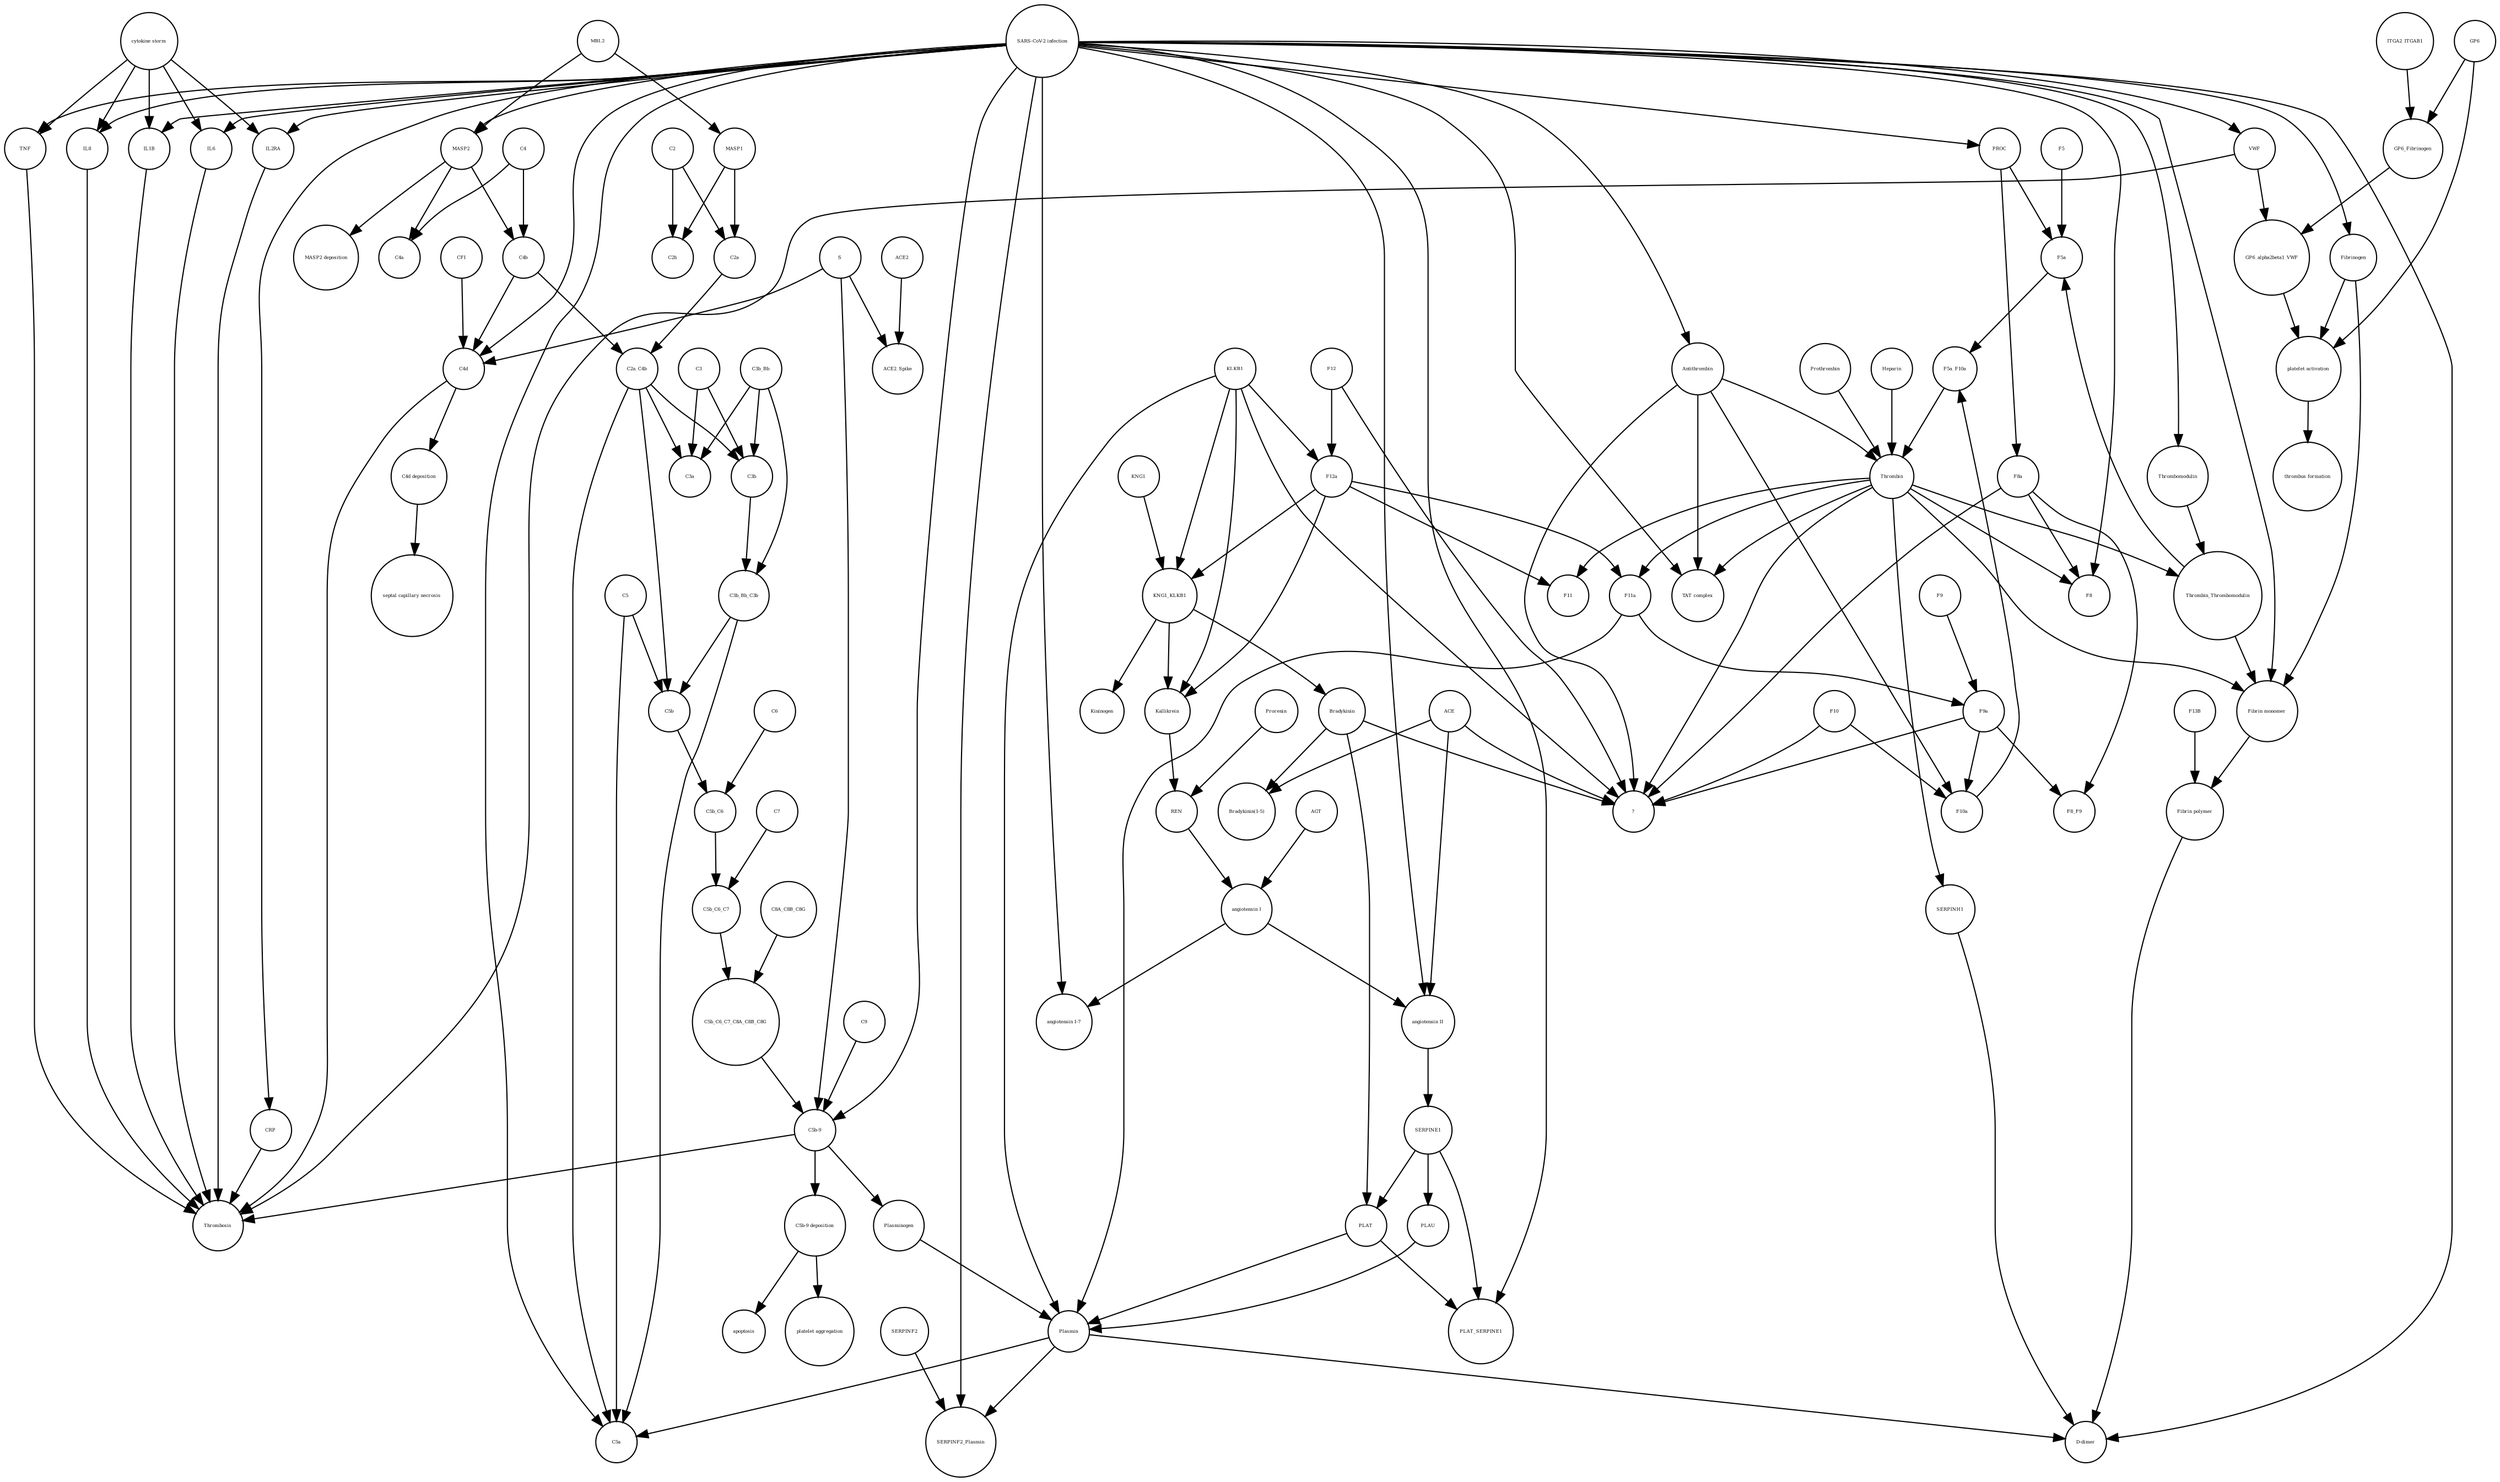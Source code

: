 strict digraph  {
C3b_Bb [annotation="urn_miriam_pubmed_12440962|urn_miriam_brenda_3.4.21.47", bipartite=0, cls=complex, fontsize=4, label=C3b_Bb, shape=circle];
C5b [annotation="", bipartite=0, cls=macromolecule, fontsize=4, label=C5b, shape=circle];
GP6_alpha2beta1_VWF [annotation="", bipartite=0, cls=complex, fontsize=4, label=GP6_alpha2beta1_VWF, shape=circle];
F10 [annotation="urn_miriam_hgnc_HGNC%3A3528", bipartite=0, cls=macromolecule, fontsize=4, label=F10, shape=circle];
ACE [annotation="urn_miriam_hgnc_HGNC%3A2707", bipartite=0, cls=macromolecule, fontsize=4, label=ACE, shape=circle];
PROC [annotation="urn_miriam_hgnc_HGNC%3A9451", bipartite=0, cls=macromolecule, fontsize=4, label=PROC, shape=circle];
C5b_C6 [annotation="", bipartite=0, cls=complex, fontsize=4, label=C5b_C6, shape=circle];
F5 [annotation="urn_miriam_hgnc_HGNC%3A3541", bipartite=0, cls=macromolecule, fontsize=4, label=F5, shape=circle];
"SARS-CoV-2 infection" [annotation=urn_miriam_taxonomy_2697049, bipartite=0, cls=phenotype, fontsize=4, label="SARS-CoV-2 infection", shape=circle];
"?" [annotation="", bipartite=0, cls=macromolecule, fontsize=4, label="?", shape=circle];
"angiotensin I-7" [annotation="urn_miriam_obo.chebi_CHEBI%3A55438", bipartite=0, cls="simple chemical", fontsize=4, label="angiotensin I-7", shape=circle];
F5a_F10a [annotation=urn_miriam_pubmed_2303476, bipartite=0, cls=complex, fontsize=4, label=F5a_F10a, shape=circle];
SERPINF2_Plasmin [annotation="", bipartite=0, cls=complex, fontsize=4, label=SERPINF2_Plasmin, shape=circle];
F8_F9 [annotation=urn_miriam_pubmed_22471307, bipartite=0, cls=complex, fontsize=4, label=F8_F9, shape=circle];
C4b [annotation="", bipartite=0, cls=macromolecule, fontsize=4, label=C4b, shape=circle];
C3 [annotation="urn_miriam_hgnc_HGNC%3A1318", bipartite=0, cls=macromolecule, fontsize=4, label=C3, shape=circle];
SERPINH1 [annotation="urn_miriam_hgnc_HGNC%3A1546", bipartite=0, cls=macromolecule, fontsize=4, label=SERPINH1, shape=circle];
IL2RA [annotation="urn_miriam_hgnc_HGNC%3A6008", bipartite=0, cls=macromolecule, fontsize=4, label=IL2RA, shape=circle];
F5a [annotation="urn_miriam_hgnc_HGNC%3A3542", bipartite=0, cls=macromolecule, fontsize=4, label=F5a, shape=circle];
KLKB1 [annotation=urn_miriam_hgnc_6371, bipartite=0, cls=macromolecule, fontsize=4, label=KLKB1, shape=circle];
"D-dimer" [annotation=urn_miriam_pubmed_19008457, bipartite=0, cls=macromolecule, fontsize=4, label="D-dimer", shape=circle];
C5a [annotation="", bipartite=0, cls=macromolecule, fontsize=4, label=C5a, shape=circle];
C3b [annotation="", bipartite=0, cls=macromolecule, fontsize=4, label=C3b, shape=circle];
KNG1_KLKB1 [annotation=urn_miriam_pubmed_17598838, bipartite=0, cls=complex, fontsize=4, label=KNG1_KLKB1, shape=circle];
Thrombosis [annotation="urn_miriam_mesh_D013923|urn_miriam_mesh_D055806", bipartite=0, cls=phenotype, fontsize=4, label=Thrombosis, shape=circle];
"angiotensin I" [annotation="urn_miriam_obo.chebi_CHEBI%3A2718", bipartite=0, cls="simple chemical", fontsize=4, label="angiotensin I", shape=circle];
REN [annotation="urn_miriam_hgnc_HGNC%3A9958", bipartite=0, cls=macromolecule, fontsize=4, label=REN, shape=circle];
GP6_Fibrinogen [annotation="", bipartite=0, cls=complex, fontsize=4, label=GP6_Fibrinogen, shape=circle];
"Fibrin monomer" [annotation="", bipartite=0, cls=macromolecule, fontsize=4, label="Fibrin monomer", shape=circle];
C5 [annotation="urn_miriam_hgnc_HGNC%3A1331", bipartite=0, cls=macromolecule, fontsize=4, label=C5, shape=circle];
Kallikrein [annotation=urn_miriam_hgnc_6371, bipartite=0, cls=macromolecule, fontsize=4, label=Kallikrein, shape=circle];
C3a [annotation="", bipartite=0, cls=macromolecule, fontsize=4, label=C3a, shape=circle];
"platelet activation" [annotation="urn_miriam_obo.go_GO%3A0030168", bipartite=0, cls=phenotype, fontsize=4, label="platelet activation", shape=circle];
IL1B [annotation=urn_miriam_hgnc_5992, bipartite=0, cls=macromolecule, fontsize=4, label=IL1B, shape=circle];
C8A_C8B_C8G [annotation="", bipartite=0, cls=complex, fontsize=4, label=C8A_C8B_C8G, shape=circle];
"septal capillary necrosis" [annotation="", bipartite=0, cls=phenotype, fontsize=4, label="septal capillary necrosis", shape=circle];
MASP1 [annotation="urn_miriam_hgnc_HGNC%3A6901", bipartite=0, cls=macromolecule, fontsize=4, label=MASP1, shape=circle];
Antithrombin [annotation="urn_miriam_hgnc_HGNC%3A775", bipartite=0, cls=macromolecule, fontsize=4, label=Antithrombin, shape=circle];
F8 [annotation="urn_miriam_hgnc_HGNC%3A3546", bipartite=0, cls=macromolecule, fontsize=4, label=F8, shape=circle];
"C4d deposition" [annotation="", bipartite=0, cls=phenotype, fontsize=4, label="C4d deposition", shape=circle];
CFI [annotation="urn_miriam_hgnc_HGNC%3A2771", bipartite=0, cls=macromolecule, fontsize=4, label=CFI, shape=circle];
Kininogen [annotation="urn_miriam_hgnc_HGNC%3A6383", bipartite=0, cls=macromolecule, fontsize=4, label=Kininogen, shape=circle];
PLAT [annotation="urn_miriam_hgnc_HGNC%3A9051", bipartite=0, cls=macromolecule, fontsize=4, label=PLAT, shape=circle];
F11 [annotation="urn_miriam_hgnc_HGNC%3A3529", bipartite=0, cls=macromolecule, fontsize=4, label=F11, shape=circle];
F12 [annotation="urn_miriam_hgnc_HGNC%3A3530", bipartite=0, cls=macromolecule, fontsize=4, label=F12, shape=circle];
Plasminogen [annotation="urn_miriam_hgnc_HGNC%3A9071", bipartite=0, cls=macromolecule, fontsize=4, label=Plasminogen, shape=circle];
C4 [annotation="", bipartite=0, cls=macromolecule, fontsize=4, label=C4, shape=circle];
C4d [annotation="", bipartite=0, cls=macromolecule, fontsize=4, label=C4d, shape=circle];
IL8 [annotation="urn_miriam_hgnc_HGNC%3A6025", bipartite=0, cls=macromolecule, fontsize=4, label=IL8, shape=circle];
"C5b-9" [annotation="", bipartite=0, cls=complex, fontsize=4, label="C5b-9", shape=circle];
MBL2 [annotation=urn_miriam_hgnc_6902, bipartite=0, cls=macromolecule, fontsize=4, label=MBL2, shape=circle];
C2b [annotation="", bipartite=0, cls=macromolecule, fontsize=4, label=C2b, shape=circle];
C2 [annotation="urn_miriam_hgnc_HGNC%3A1248", bipartite=0, cls=macromolecule, fontsize=4, label=C2, shape=circle];
F11a [annotation="urn_miriam_hgnc_HGNC%3A3529", bipartite=0, cls=macromolecule, fontsize=4, label=F11a, shape=circle];
AGT [annotation="urn_miriam_hgnc_HGNC%3A333", bipartite=0, cls=macromolecule, fontsize=4, label=AGT, shape=circle];
SERPINE1 [annotation="urn_miriam_hgnc_HGNC%3A8593", bipartite=0, cls=macromolecule, fontsize=4, label=SERPINE1, shape=circle];
"Bradykinin(1-5)" [annotation="", bipartite=0, cls=macromolecule, fontsize=4, label="Bradykinin(1-5)", shape=circle];
Thrombin [annotation="urn_miriam_hgnc_HGNC%3A3535", bipartite=0, cls=macromolecule, fontsize=4, label=Thrombin, shape=circle];
ACE2 [annotation="urn_miriam_hgnc_HGNC%3A13557", bipartite=0, cls=macromolecule, fontsize=4, label=ACE2, shape=circle];
apoptosis [annotation="urn_miriam_obo.go_GO%3A0006915", bipartite=0, cls=phenotype, fontsize=4, label=apoptosis, shape=circle];
MASP2 [annotation=urn_miriam_hgnc_6902, bipartite=0, cls=macromolecule, fontsize=4, label=MASP2, shape=circle];
C5b_C6_C7 [annotation=urn_miriam_pubmed_28630159, bipartite=0, cls=complex, fontsize=4, label=C5b_C6_C7, shape=circle];
"thrombus formation" [annotation="", bipartite=0, cls=phenotype, fontsize=4, label="thrombus formation", shape=circle];
C5b_C6_C7_C8A_C8B_C8G [annotation=urn_miriam_pubmed_28630159, bipartite=0, cls=complex, fontsize=4, label=C5b_C6_C7_C8A_C8B_C8G, shape=circle];
C3b_Bb_C3b [annotation="urn_miriam_pubmed_12440962|urn_miriam_brenda_34.4.21.47", bipartite=0, cls=complex, fontsize=4, label=C3b_Bb_C3b, shape=circle];
Prothrombin [annotation="urn_miriam_hgnc_HGNC%3A3535", bipartite=0, cls=macromolecule, fontsize=4, label=Prothrombin, shape=circle];
Fibrinogen [annotation=urn_miriam_pubmed_19296670, bipartite=0, cls=complex, fontsize=4, label=Fibrinogen, shape=circle];
C9 [annotation="urn_miriam_hgnc_HGNC%3A1358", bipartite=0, cls=macromolecule, fontsize=4, label=C9, shape=circle];
C2a [annotation="", bipartite=0, cls=macromolecule, fontsize=4, label=C2a, shape=circle];
"Fibrin polymer" [annotation="", bipartite=0, cls=macromolecule, fontsize=4, label="Fibrin polymer", shape=circle];
TNF [annotation=urn_miriam_hgnc_11892, bipartite=0, cls=macromolecule, fontsize=4, label=TNF, shape=circle];
"TAT complex" [annotation=urn_miriam_pubmed_22930518, bipartite=0, cls=complex, fontsize=4, label="TAT complex", shape=circle];
F8a [annotation="urn_miriam_hgnc_HGNC%3A3546", bipartite=0, cls=macromolecule, fontsize=4, label=F8a, shape=circle];
GP6 [annotation=urn_miriam_hgnc_14388, bipartite=0, cls=macromolecule, fontsize=4, label=GP6, shape=circle];
"C5b-9 deposition" [annotation="", bipartite=0, cls=phenotype, fontsize=4, label="C5b-9 deposition", shape=circle];
ACE2_Spike [annotation="", bipartite=0, cls=complex, fontsize=4, label=ACE2_Spike, shape=circle];
CRP [annotation="urn_miriam_hgnc_HGNC%3A2367", bipartite=0, cls=macromolecule, fontsize=4, label=CRP, shape=circle];
F9 [annotation="urn_miriam_hgnc_HGNC%3A35531", bipartite=0, cls=macromolecule, fontsize=4, label=F9, shape=circle];
SERPINF2 [annotation="urn_miriam_hgnc_HGNC%3A9075", bipartite=0, cls=macromolecule, fontsize=4, label=SERPINF2, shape=circle];
F12a [annotation="urn_miriam_hgnc_HGNC%3A3530", bipartite=0, cls=macromolecule, fontsize=4, label=F12a, shape=circle];
F13B [annotation="", bipartite=0, cls=macromolecule, fontsize=4, label=F13B, shape=circle];
PLAU [annotation="", bipartite=0, cls=macromolecule, fontsize=4, label=PLAU, shape=circle];
Prorenin [annotation="", bipartite=0, cls=macromolecule, fontsize=4, label=Prorenin, shape=circle];
F9a [annotation="", bipartite=0, cls=macromolecule, fontsize=4, label=F9a, shape=circle];
ITGA2_ITGAB1 [annotation="urn_miriam_intact_EBI-16428357", bipartite=0, cls=complex, fontsize=4, label=ITGA2_ITGAB1, shape=circle];
Bradykinin [annotation="urn_miriam_obo.chebi_CHEBI%3A3165", bipartite=0, cls=macromolecule, fontsize=4, label=Bradykinin, shape=circle];
F10a [annotation="urn_miriam_hgnc_HGNC%3A3528", bipartite=0, cls=macromolecule, fontsize=4, label=F10a, shape=circle];
C4a [annotation="", bipartite=0, cls=macromolecule, fontsize=4, label=C4a, shape=circle];
IL6 [annotation=urn_miriam_hgnc_6018, bipartite=0, cls=macromolecule, fontsize=4, label=IL6, shape=circle];
"MASP2 deposition" [annotation="", bipartite=0, cls=phenotype, fontsize=4, label="MASP2 deposition", shape=circle];
"platelet aggregation" [annotation="urn_miriam_obo.go_GO%3A0030168", bipartite=0, cls=phenotype, fontsize=4, label="platelet aggregation", shape=circle];
Plasmin [annotation="urn_miriam_hgnc_HGNC%3A9051", bipartite=0, cls=macromolecule, fontsize=4, label=Plasmin, shape=circle];
VWF [annotation="urn_miriam_hgnc_HGNC%3A12726", bipartite=0, cls=macromolecule, fontsize=4, label=VWF, shape=circle];
C6 [annotation="urn_miriam_hgnc_HGNC%3A1339", bipartite=0, cls=macromolecule, fontsize=4, label=C6, shape=circle];
"cytokine storm" [annotation=urn_miriam_pubmed_2504360, bipartite=0, cls=phenotype, fontsize=4, label="cytokine storm", shape=circle];
C2a_C4b [annotation="", bipartite=0, cls=complex, fontsize=4, label=C2a_C4b, shape=circle];
"angiotensin II" [annotation="urn_miriam_obo.chebi_CHEBI%3A2718", bipartite=0, cls="simple chemical", fontsize=4, label="angiotensin II", shape=circle];
KNG1 [annotation="urn_miriam_hgnc.symbol_6383", bipartite=0, cls=macromolecule, fontsize=4, label=KNG1, shape=circle];
Heparin [annotation="urn_miriam_pubmed_708377|urn_miriam_obo.chebi_CHEBI%3A28304", bipartite=0, cls="simple chemical", fontsize=4, label=Heparin, shape=circle];
PLAT_SERPINE1 [annotation=urn_miriam_pubmed_22449964, bipartite=0, cls=complex, fontsize=4, label=PLAT_SERPINE1, shape=circle];
C7 [annotation="urn_miriam_hgnc_HGNC%3A1346", bipartite=0, cls=macromolecule, fontsize=4, label=C7, shape=circle];
Thrombomodulin [annotation="urn_miriam_hgnc_HGNC%3A11784", bipartite=0, cls=macromolecule, fontsize=4, label=Thrombomodulin, shape=circle];
Thrombin_Thrombomodulin [annotation="urn_miriam_pubmed_6282863|urn_miriam_taxonomy_9986", bipartite=0, cls=complex, fontsize=4, label=Thrombin_Thrombomodulin, shape=circle];
S [annotation="urn_miriam_uniprot_P0DTC2|urn_miriam_uniprot_P59594", bipartite=0, cls=macromolecule, fontsize=4, label=S, shape=circle];
C3b_Bb -> C3b_Bb_C3b  [annotation="", interaction_type=production];
C3b_Bb -> C3b  [annotation=urn_miriam_pubmed_12440962, interaction_type=catalysis];
C3b_Bb -> C3a  [annotation=urn_miriam_pubmed_12440962, interaction_type=catalysis];
C5b -> C5b_C6  [annotation="", interaction_type=production];
GP6_alpha2beta1_VWF -> "platelet activation"  [annotation="", interaction_type=production];
F10 -> F10a  [annotation="", interaction_type=production];
F10 -> "?"  [annotation="", interaction_type=production];
ACE -> "angiotensin II"  [annotation="urn_miriam_taxonomy_9606|urn_miriam_pubmed_190881|urn_miriam_pubmed_10969042", interaction_type=catalysis];
ACE -> "Bradykinin(1-5)"  [annotation=urn_miriam_pubmed_10969042, interaction_type=catalysis];
ACE -> "?"  [annotation=urn_miriam_pubmed_10969042, interaction_type=catalysis];
PROC -> F5a  [annotation="urn_miriam_pubmed_6282863|urn_miriam_pubmed_6572921|urn_miriam_pubmed_2322551", interaction_type=inhibition];
PROC -> F8a  [annotation="", interaction_type=production];
C5b_C6 -> C5b_C6_C7  [annotation="", interaction_type=production];
F5 -> F5a  [annotation="", interaction_type=production];
"SARS-CoV-2 infection" -> "Fibrin monomer"  [annotation="", interaction_type=production];
"SARS-CoV-2 infection" -> "angiotensin II"  [annotation=urn_miriam_pubmed_32048163, interaction_type=catalysis];
"SARS-CoV-2 infection" -> "D-dimer"  [annotation="", interaction_type=production];
"SARS-CoV-2 infection" -> Antithrombin  [annotation="", interaction_type=production];
"SARS-CoV-2 infection" -> "C5b-9"  [annotation="", interaction_type=production];
"SARS-CoV-2 infection" -> F8  [annotation="", interaction_type=production];
"SARS-CoV-2 infection" -> Thrombomodulin  [annotation="", interaction_type=production];
"SARS-CoV-2 infection" -> "TAT complex"  [annotation="", interaction_type=production];
"SARS-CoV-2 infection" -> IL8  [annotation=urn_miriam_pubmed_32286245, interaction_type=stimulation];
"SARS-CoV-2 infection" -> CRP  [annotation="", interaction_type=production];
"SARS-CoV-2 infection" -> PLAT_SERPINE1  [annotation="", interaction_type=production];
"SARS-CoV-2 infection" -> C5a  [annotation="", interaction_type=production];
"SARS-CoV-2 infection" -> MASP2  [annotation="", interaction_type=production];
"SARS-CoV-2 infection" -> Fibrinogen  [annotation="", interaction_type=production];
"SARS-CoV-2 infection" -> "angiotensin I-7"  [annotation=urn_miriam_pubmed_23392115, interaction_type=inhibition];
"SARS-CoV-2 infection" -> IL2RA  [annotation=urn_miriam_pubmed_32286245, interaction_type=stimulation];
"SARS-CoV-2 infection" -> PROC  [annotation="", interaction_type=production];
"SARS-CoV-2 infection" -> C4d  [annotation="", interaction_type=production];
"SARS-CoV-2 infection" -> SERPINF2_Plasmin  [annotation="", interaction_type=production];
"SARS-CoV-2 infection" -> IL1B  [annotation=urn_miriam_pubmed_32171193, interaction_type=stimulation];
"SARS-CoV-2 infection" -> TNF  [annotation=urn_miriam_pubmed_32504360, interaction_type=stimulation];
"SARS-CoV-2 infection" -> VWF  [annotation="", interaction_type=production];
"SARS-CoV-2 infection" -> IL6  [annotation=urn_miriam_pubmed_32286245, interaction_type=stimulation];
F5a_F10a -> Thrombin  [annotation="urn_miriam_pubmed_4430674|urn_miriam_pubmed_3818642", interaction_type=catalysis];
C4b -> C4d  [annotation="", interaction_type=production];
C4b -> C2a_C4b  [annotation="", interaction_type=production];
C3 -> C3b  [annotation="", interaction_type=production];
C3 -> C3a  [annotation="", interaction_type=production];
SERPINH1 -> "D-dimer"  [annotation="urn_miriam_pubmed_29096812|urn_miriam_pubmed_10574983", interaction_type=catalysis];
IL2RA -> Thrombosis  [annotation="", interaction_type=production];
F5a -> F5a_F10a  [annotation="", interaction_type=production];
KLKB1 -> KNG1_KLKB1  [annotation="", interaction_type=production];
KLKB1 -> "?"  [annotation=urn_miriam_pubmed_21304106, interaction_type=catalysis];
KLKB1 -> F12a  [annotation=urn_miriam_pubmed_21304106, interaction_type=catalysis];
KLKB1 -> Plasmin  [annotation=urn_miriam_pubmed_3850647, interaction_type=catalysis];
KLKB1 -> Kallikrein  [annotation="", interaction_type=production];
C3b -> C3b_Bb_C3b  [annotation="", interaction_type=production];
KNG1_KLKB1 -> Bradykinin  [annotation=urn_miriam_isbn_9781482204049, interaction_type=catalysis];
KNG1_KLKB1 -> Kallikrein  [annotation=urn_miriam_isbn_9781482204049, interaction_type=catalysis];
KNG1_KLKB1 -> Kininogen  [annotation=urn_miriam_isbn_9781482204049, interaction_type=catalysis];
"angiotensin I" -> "angiotensin II"  [annotation="", interaction_type=production];
"angiotensin I" -> "angiotensin I-7"  [annotation="", interaction_type=production];
REN -> "angiotensin I"  [annotation="urn_miriam_pubmed_10585461|urn_miriam_pubmed_30934934|urn_miriam_pubmed_6172448|urn_miriam_taxonomy_9606", interaction_type=catalysis];
GP6_Fibrinogen -> GP6_alpha2beta1_VWF  [annotation="", interaction_type=production];
"Fibrin monomer" -> "Fibrin polymer"  [annotation="", interaction_type=production];
C5 -> C5b  [annotation="", interaction_type=production];
C5 -> C5a  [annotation="", interaction_type=production];
Kallikrein -> REN  [annotation=urn_miriam_pubmed_12793984, interaction_type=catalysis];
"platelet activation" -> "thrombus formation"  [annotation="", interaction_type=production];
IL1B -> Thrombosis  [annotation="", interaction_type=production];
C8A_C8B_C8G -> C5b_C6_C7_C8A_C8B_C8G  [annotation="", interaction_type=production];
MASP1 -> C2a  [annotation=urn_miriam_pubmed_10946292, interaction_type=catalysis];
MASP1 -> C2b  [annotation=urn_miriam_pubmed_10946292, interaction_type=catalysis];
Antithrombin -> Thrombin  [annotation=urn_miriam_pubmed_15853774, interaction_type=inhibition];
Antithrombin -> F10a  [annotation="urn_miriam_pubmed_11551226|urn_miriam_pubmed_15853774", interaction_type=inhibition];
Antithrombin -> "?"  [annotation="urn_miriam_pubmed_11551226|urn_miriam_pubmed_15853774", interaction_type=inhibition];
Antithrombin -> "TAT complex"  [annotation="", interaction_type=production];
"C4d deposition" -> "septal capillary necrosis"  [annotation="", interaction_type=production];
CFI -> C4d  [annotation=urn_miriam_pubmed_19362461, interaction_type=catalysis];
PLAT -> Plasmin  [annotation=urn_miriam_pubmed_3850647, interaction_type=catalysis];
PLAT -> PLAT_SERPINE1  [annotation="", interaction_type=production];
F12 -> "?"  [annotation="", interaction_type=production];
F12 -> F12a  [annotation="", interaction_type=production];
Plasminogen -> Plasmin  [annotation="", interaction_type=production];
C4 -> C4b  [annotation="", interaction_type=production];
C4 -> C4a  [annotation="", interaction_type=production];
C4d -> Thrombosis  [annotation="", interaction_type=production];
C4d -> "C4d deposition"  [annotation="", interaction_type=production];
IL8 -> Thrombosis  [annotation="", interaction_type=production];
"C5b-9" -> Plasminogen  [annotation="", interaction_type=production];
"C5b-9" -> "C5b-9 deposition"  [annotation="", interaction_type=production];
"C5b-9" -> Thrombosis  [annotation="", interaction_type=production];
MBL2 -> MASP2  [annotation="", interaction_type=production];
MBL2 -> MASP1  [annotation="", interaction_type=production];
C2 -> C2a  [annotation="", interaction_type=production];
C2 -> C2b  [annotation="", interaction_type=production];
F11a -> F9a  [annotation=urn_miriam_pubmed_9100000, interaction_type=catalysis];
F11a -> Plasmin  [annotation=urn_miriam_pubmed_3850647, interaction_type=catalysis];
AGT -> "angiotensin I"  [annotation="", interaction_type=production];
SERPINE1 -> PLAT  [annotation="urn_miriam_pubmed_10373228|urn_miriam_pubmed_2769655", interaction_type=inhibition];
SERPINE1 -> PLAT_SERPINE1  [annotation="", interaction_type=production];
SERPINE1 -> PLAU  [annotation=urn_miriam_pubmed_21199867, interaction_type=inhibition];
Thrombin -> "?"  [annotation=urn_miriam_pubmed_15746105, interaction_type=catalysis];
Thrombin -> F8  [annotation=urn_miriam_pubmed_15746105, interaction_type=catalysis];
Thrombin -> SERPINH1  [annotation=urn_miriam_pubmed_23809134, interaction_type=catalysis];
Thrombin -> "TAT complex"  [annotation="", interaction_type=production];
Thrombin -> F11a  [annotation="urn_miriam_pubmed_21304106|urn_miriam_pubmed_8631976", interaction_type=catalysis];
Thrombin -> F11  [annotation="urn_miriam_pubmed_21304106|urn_miriam_pubmed_8631976", interaction_type=catalysis];
Thrombin -> Thrombin_Thrombomodulin  [annotation="", interaction_type=production];
Thrombin -> "Fibrin monomer"  [annotation="urn_miriam_pubmed_6282863|urn_miriam_pubmed_28228446", interaction_type=catalysis];
ACE2 -> ACE2_Spike  [annotation="", interaction_type=production];
MASP2 -> C4b  [annotation=urn_miriam_pubmed_21664989, interaction_type=catalysis];
MASP2 -> C4a  [annotation=urn_miriam_pubmed_21664989, interaction_type=catalysis];
MASP2 -> "MASP2 deposition"  [annotation="", interaction_type=production];
C5b_C6_C7 -> C5b_C6_C7_C8A_C8B_C8G  [annotation="", interaction_type=production];
C5b_C6_C7_C8A_C8B_C8G -> "C5b-9"  [annotation="", interaction_type=production];
C3b_Bb_C3b -> C5b  [annotation=urn_miriam_pubmed_28630159, interaction_type=catalysis];
C3b_Bb_C3b -> C5a  [annotation=urn_miriam_pubmed_28630159, interaction_type=catalysis];
Prothrombin -> Thrombin  [annotation="", interaction_type=production];
Fibrinogen -> "platelet activation"  [annotation="", interaction_type=production];
Fibrinogen -> "Fibrin monomer"  [annotation="", interaction_type=production];
C9 -> "C5b-9"  [annotation="", interaction_type=production];
C2a -> C2a_C4b  [annotation="", interaction_type=production];
"Fibrin polymer" -> "D-dimer"  [annotation="", interaction_type=production];
TNF -> Thrombosis  [annotation="", interaction_type=production];
F8a -> F8_F9  [annotation="", interaction_type=production];
F8a -> F8  [annotation="", interaction_type=production];
F8a -> "?"  [annotation="", interaction_type=production];
GP6 -> GP6_Fibrinogen  [annotation="", interaction_type=production];
GP6 -> "platelet activation"  [annotation="urn_miriam_pubmed_29472360|urn_miriam_taxonomy_10090", interaction_type=catalysis];
"C5b-9 deposition" -> "platelet aggregation"  [annotation="", interaction_type=production];
"C5b-9 deposition" -> apoptosis  [annotation="", interaction_type=production];
CRP -> Thrombosis  [annotation="", interaction_type=production];
F9 -> F9a  [annotation="", interaction_type=production];
SERPINF2 -> SERPINF2_Plasmin  [annotation="", interaction_type=production];
F12a -> KNG1_KLKB1  [annotation=urn_miriam_pubmed_7944388, interaction_type=catalysis];
F12a -> Kallikrein  [annotation=urn_miriam_pubmed_21304106, interaction_type=catalysis];
F12a -> F11a  [annotation="", interaction_type=production];
F12a -> F11  [annotation="", interaction_type=production];
F13B -> "Fibrin polymer"  [annotation="urn_miriam_pubmed_29096812|urn_miriam_pubmed_7577232", interaction_type=catalysis];
PLAU -> Plasmin  [annotation=urn_miriam_pubmed_3850647, interaction_type=catalysis];
Prorenin -> REN  [annotation="", interaction_type=production];
F9a -> F8_F9  [annotation="", interaction_type=production];
F9a -> F10a  [annotation="urn_miriam_pubmed_11551226|urn_miriam_pubmed_15853774", interaction_type=catalysis];
F9a -> "?"  [annotation="urn_miriam_pubmed_11551226|urn_miriam_pubmed_15853774", interaction_type=catalysis];
ITGA2_ITGAB1 -> GP6_Fibrinogen  [annotation="", interaction_type=production];
Bradykinin -> PLAT  [annotation="urn_miriam_pubmed_10373228|urn_miriam_pubmed_2769655", interaction_type=catalysis];
Bradykinin -> "Bradykinin(1-5)"  [annotation="", interaction_type=production];
Bradykinin -> "?"  [annotation="", interaction_type=production];
F10a -> F5a_F10a  [annotation="", interaction_type=production];
IL6 -> Thrombosis  [annotation="", interaction_type=production];
Plasmin -> C5a  [annotation="", interaction_type=production];
Plasmin -> "D-dimer"  [annotation="urn_miriam_pubmed_29096812|urn_miriam_pubmed_10574983", interaction_type=catalysis];
Plasmin -> SERPINF2_Plasmin  [annotation="", interaction_type=production];
VWF -> Thrombosis  [annotation="", interaction_type=production];
VWF -> GP6_alpha2beta1_VWF  [annotation="", interaction_type=production];
C6 -> C5b_C6  [annotation="", interaction_type=production];
"cytokine storm" -> IL8  [annotation="", interaction_type=production];
"cytokine storm" -> IL2RA  [annotation="", interaction_type=production];
"cytokine storm" -> IL1B  [annotation="", interaction_type=production];
"cytokine storm" -> TNF  [annotation="", interaction_type=production];
"cytokine storm" -> IL6  [annotation="", interaction_type=production];
C2a_C4b -> C5b  [annotation=urn_miriam_pubmed_28630159, interaction_type=catalysis];
C2a_C4b -> C5a  [annotation=urn_miriam_pubmed_28630159, interaction_type=catalysis];
C2a_C4b -> C3b  [annotation=urn_miriam_pubmed_12440962, interaction_type=catalysis];
C2a_C4b -> C3a  [annotation=urn_miriam_pubmed_12440962, interaction_type=catalysis];
"angiotensin II" -> SERPINE1  [annotation="", interaction_type=production];
KNG1 -> KNG1_KLKB1  [annotation="", interaction_type=production];
Heparin -> Thrombin  [annotation=urn_miriam_pubmed_15853774, interaction_type=catalysis];
C7 -> C5b_C6_C7  [annotation="", interaction_type=production];
Thrombomodulin -> Thrombin_Thrombomodulin  [annotation="", interaction_type=production];
Thrombin_Thrombomodulin -> F5a  [annotation="urn_miriam_pubmed_6282863|urn_miriam_pubmed_6572921|urn_miriam_pubmed_2322551", interaction_type=inhibition];
Thrombin_Thrombomodulin -> "Fibrin monomer"  [annotation="urn_miriam_pubmed_6282863|urn_miriam_pubmed_28228446", interaction_type=inhibition];
S -> "C5b-9"  [annotation="", interaction_type=production];
S -> ACE2_Spike  [annotation="", interaction_type=production];
S -> C4d  [annotation="", interaction_type=production];
}
